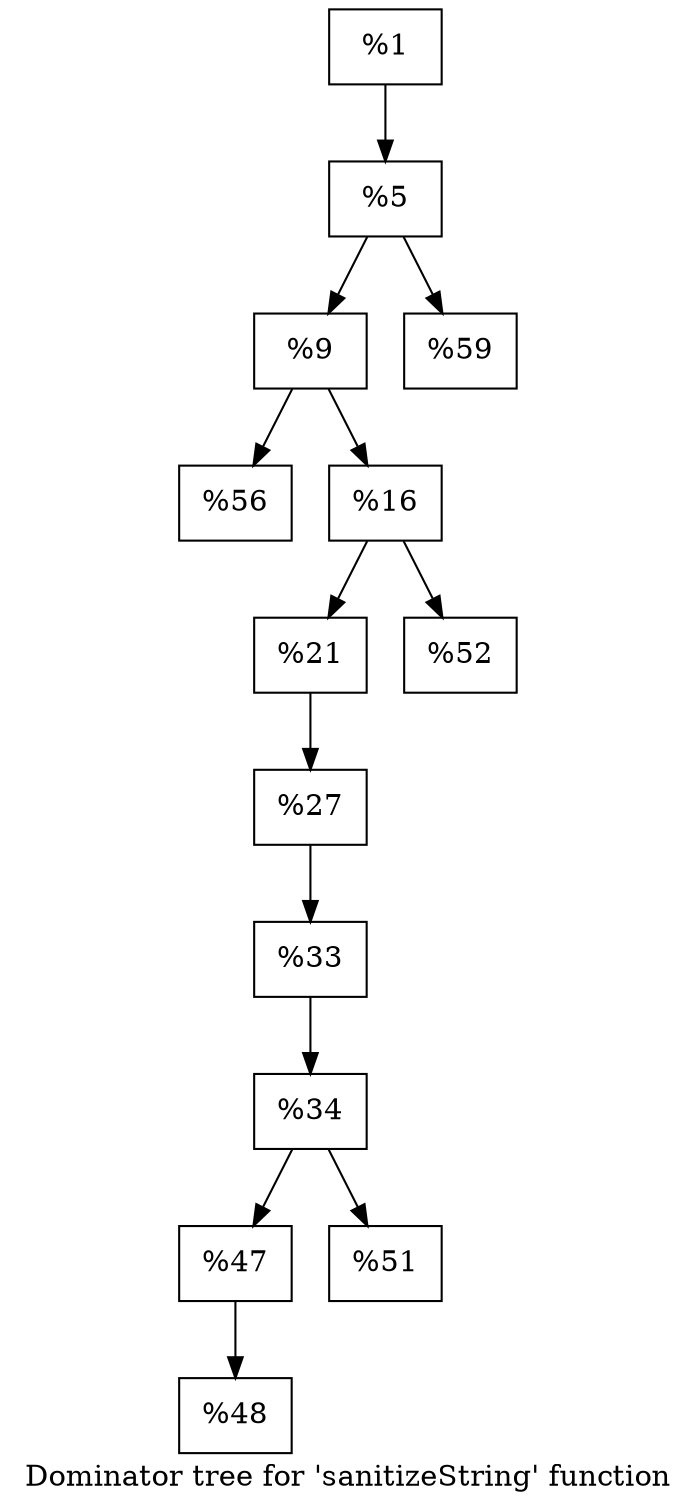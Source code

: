 digraph "Dominator tree for 'sanitizeString' function" {
	label="Dominator tree for 'sanitizeString' function";

	Node0x2559600 [shape=record,label="{%1}"];
	Node0x2559600 -> Node0x25bf130;
	Node0x25bf130 [shape=record,label="{%5}"];
	Node0x25bf130 -> Node0x25a5030;
	Node0x25bf130 -> Node0x25b9ce0;
	Node0x25a5030 [shape=record,label="{%9}"];
	Node0x25a5030 -> Node0x2553390;
	Node0x25a5030 -> Node0x25f21c0;
	Node0x2553390 [shape=record,label="{%56}"];
	Node0x25f21c0 [shape=record,label="{%16}"];
	Node0x25f21c0 -> Node0x25e6480;
	Node0x25f21c0 -> Node0x25b7040;
	Node0x25e6480 [shape=record,label="{%21}"];
	Node0x25e6480 -> Node0x25bbb00;
	Node0x25bbb00 [shape=record,label="{%27}"];
	Node0x25bbb00 -> Node0x25a9a50;
	Node0x25a9a50 [shape=record,label="{%33}"];
	Node0x25a9a50 -> Node0x25a33f0;
	Node0x25a33f0 [shape=record,label="{%34}"];
	Node0x25a33f0 -> Node0x25599c0;
	Node0x25a33f0 -> Node0x2581c40;
	Node0x25599c0 [shape=record,label="{%47}"];
	Node0x25599c0 -> Node0x256b130;
	Node0x256b130 [shape=record,label="{%48}"];
	Node0x2581c40 [shape=record,label="{%51}"];
	Node0x25b7040 [shape=record,label="{%52}"];
	Node0x25b9ce0 [shape=record,label="{%59}"];
}
